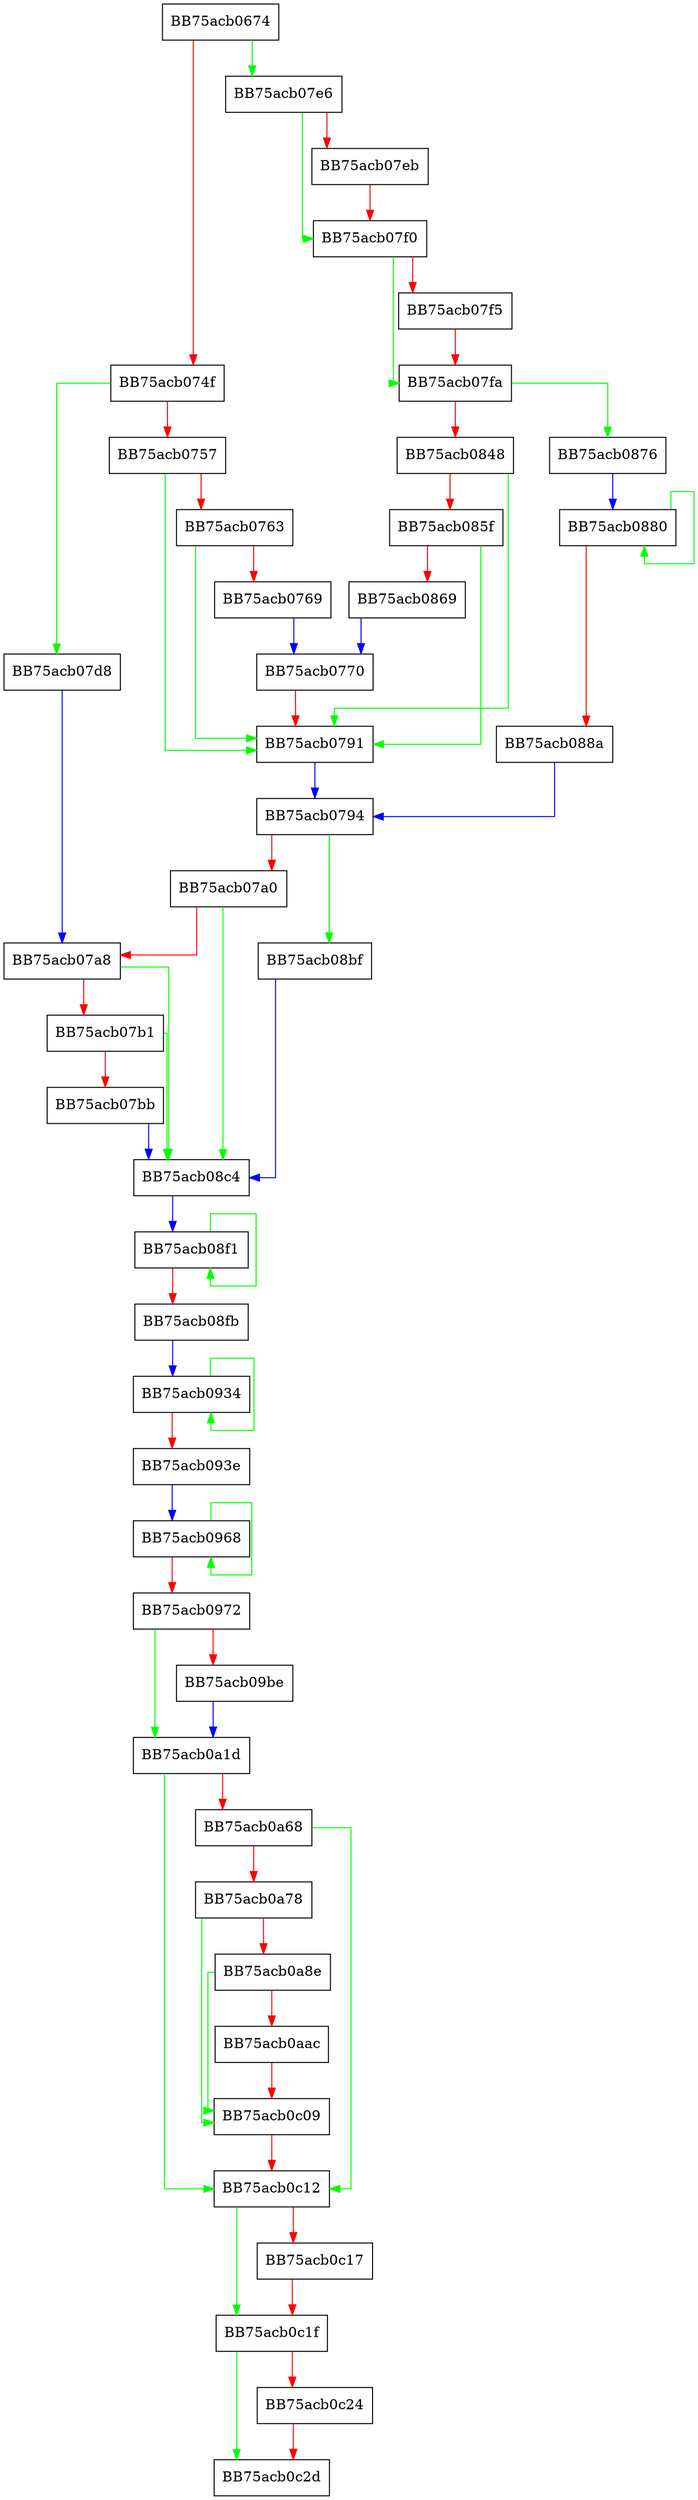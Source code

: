 digraph ReplaceValue {
  node [shape="box"];
  graph [splines=ortho];
  BB75acb0674 -> BB75acb07e6 [color="green"];
  BB75acb0674 -> BB75acb074f [color="red"];
  BB75acb074f -> BB75acb07d8 [color="green"];
  BB75acb074f -> BB75acb0757 [color="red"];
  BB75acb0757 -> BB75acb0791 [color="green"];
  BB75acb0757 -> BB75acb0763 [color="red"];
  BB75acb0763 -> BB75acb0791 [color="green"];
  BB75acb0763 -> BB75acb0769 [color="red"];
  BB75acb0769 -> BB75acb0770 [color="blue"];
  BB75acb0770 -> BB75acb0791 [color="red"];
  BB75acb0791 -> BB75acb0794 [color="blue"];
  BB75acb0794 -> BB75acb08bf [color="green"];
  BB75acb0794 -> BB75acb07a0 [color="red"];
  BB75acb07a0 -> BB75acb08c4 [color="green"];
  BB75acb07a0 -> BB75acb07a8 [color="red"];
  BB75acb07a8 -> BB75acb08c4 [color="green"];
  BB75acb07a8 -> BB75acb07b1 [color="red"];
  BB75acb07b1 -> BB75acb08c4 [color="green"];
  BB75acb07b1 -> BB75acb07bb [color="red"];
  BB75acb07bb -> BB75acb08c4 [color="blue"];
  BB75acb07d8 -> BB75acb07a8 [color="blue"];
  BB75acb07e6 -> BB75acb07f0 [color="green"];
  BB75acb07e6 -> BB75acb07eb [color="red"];
  BB75acb07eb -> BB75acb07f0 [color="red"];
  BB75acb07f0 -> BB75acb07fa [color="green"];
  BB75acb07f0 -> BB75acb07f5 [color="red"];
  BB75acb07f5 -> BB75acb07fa [color="red"];
  BB75acb07fa -> BB75acb0876 [color="green"];
  BB75acb07fa -> BB75acb0848 [color="red"];
  BB75acb0848 -> BB75acb0791 [color="green"];
  BB75acb0848 -> BB75acb085f [color="red"];
  BB75acb085f -> BB75acb0791 [color="green"];
  BB75acb085f -> BB75acb0869 [color="red"];
  BB75acb0869 -> BB75acb0770 [color="blue"];
  BB75acb0876 -> BB75acb0880 [color="blue"];
  BB75acb0880 -> BB75acb0880 [color="green"];
  BB75acb0880 -> BB75acb088a [color="red"];
  BB75acb088a -> BB75acb0794 [color="blue"];
  BB75acb08bf -> BB75acb08c4 [color="blue"];
  BB75acb08c4 -> BB75acb08f1 [color="blue"];
  BB75acb08f1 -> BB75acb08f1 [color="green"];
  BB75acb08f1 -> BB75acb08fb [color="red"];
  BB75acb08fb -> BB75acb0934 [color="blue"];
  BB75acb0934 -> BB75acb0934 [color="green"];
  BB75acb0934 -> BB75acb093e [color="red"];
  BB75acb093e -> BB75acb0968 [color="blue"];
  BB75acb0968 -> BB75acb0968 [color="green"];
  BB75acb0968 -> BB75acb0972 [color="red"];
  BB75acb0972 -> BB75acb0a1d [color="green"];
  BB75acb0972 -> BB75acb09be [color="red"];
  BB75acb09be -> BB75acb0a1d [color="blue"];
  BB75acb0a1d -> BB75acb0c12 [color="green"];
  BB75acb0a1d -> BB75acb0a68 [color="red"];
  BB75acb0a68 -> BB75acb0c12 [color="green"];
  BB75acb0a68 -> BB75acb0a78 [color="red"];
  BB75acb0a78 -> BB75acb0c09 [color="green"];
  BB75acb0a78 -> BB75acb0a8e [color="red"];
  BB75acb0a8e -> BB75acb0c09 [color="green"];
  BB75acb0a8e -> BB75acb0aac [color="red"];
  BB75acb0aac -> BB75acb0c09 [color="red"];
  BB75acb0c09 -> BB75acb0c12 [color="red"];
  BB75acb0c12 -> BB75acb0c1f [color="green"];
  BB75acb0c12 -> BB75acb0c17 [color="red"];
  BB75acb0c17 -> BB75acb0c1f [color="red"];
  BB75acb0c1f -> BB75acb0c2d [color="green"];
  BB75acb0c1f -> BB75acb0c24 [color="red"];
  BB75acb0c24 -> BB75acb0c2d [color="red"];
}